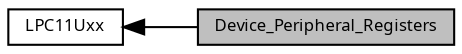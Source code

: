 digraph "Device_Peripheral_Registers"
{
  edge [fontname="Sans",fontsize="8",labelfontname="Sans",labelfontsize="8"];
  node [fontname="Sans",fontsize="8",shape=record];
  rankdir=LR;
  Node0 [label="Device_Peripheral_Registers",height=0.2,width=0.4,color="black", fillcolor="grey75", style="filled", fontcolor="black"];
  Node1 [label="LPC11Uxx",height=0.2,width=0.4,color="black", fillcolor="white", style="filled",URL="$group___l_p_c11_uxx.html"];
  Node1->Node0 [shape=plaintext, dir="back", style="solid"];
}
